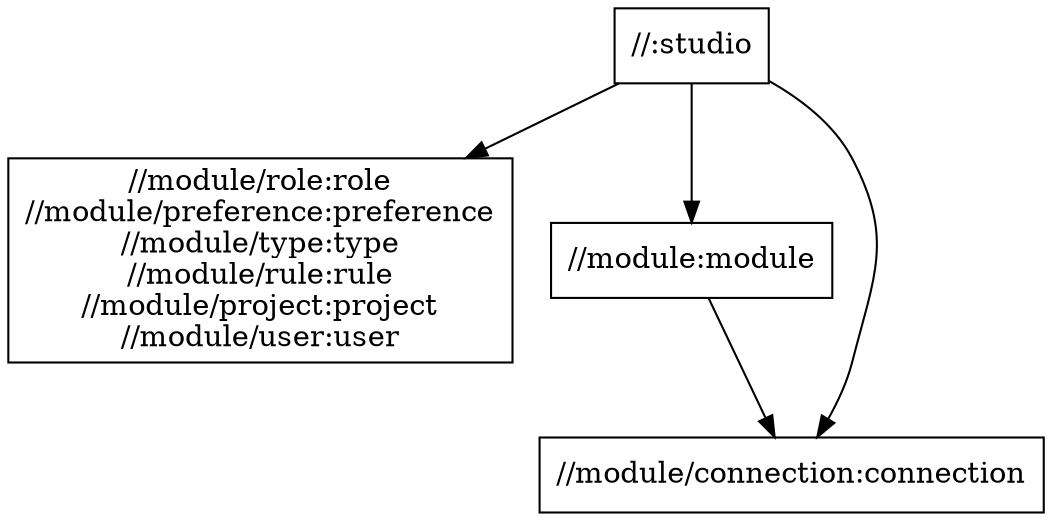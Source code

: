 digraph mygraph {
  node [shape=box];
  "//:studio"
  "//:studio" -> "//module/role:role\n//module/preference:preference\n//module/type:type\n//module/rule:rule\n//module/project:project\n//module/user:user"
  "//:studio" -> "//module:module"
  "//:studio" -> "//module/connection:connection"
  "//module/role:role\n//module/preference:preference\n//module/type:type\n//module/rule:rule\n//module/project:project\n//module/user:user"
  "//module:module"
  "//module:module" -> "//module/connection:connection"
  "//module/connection:connection"
}
